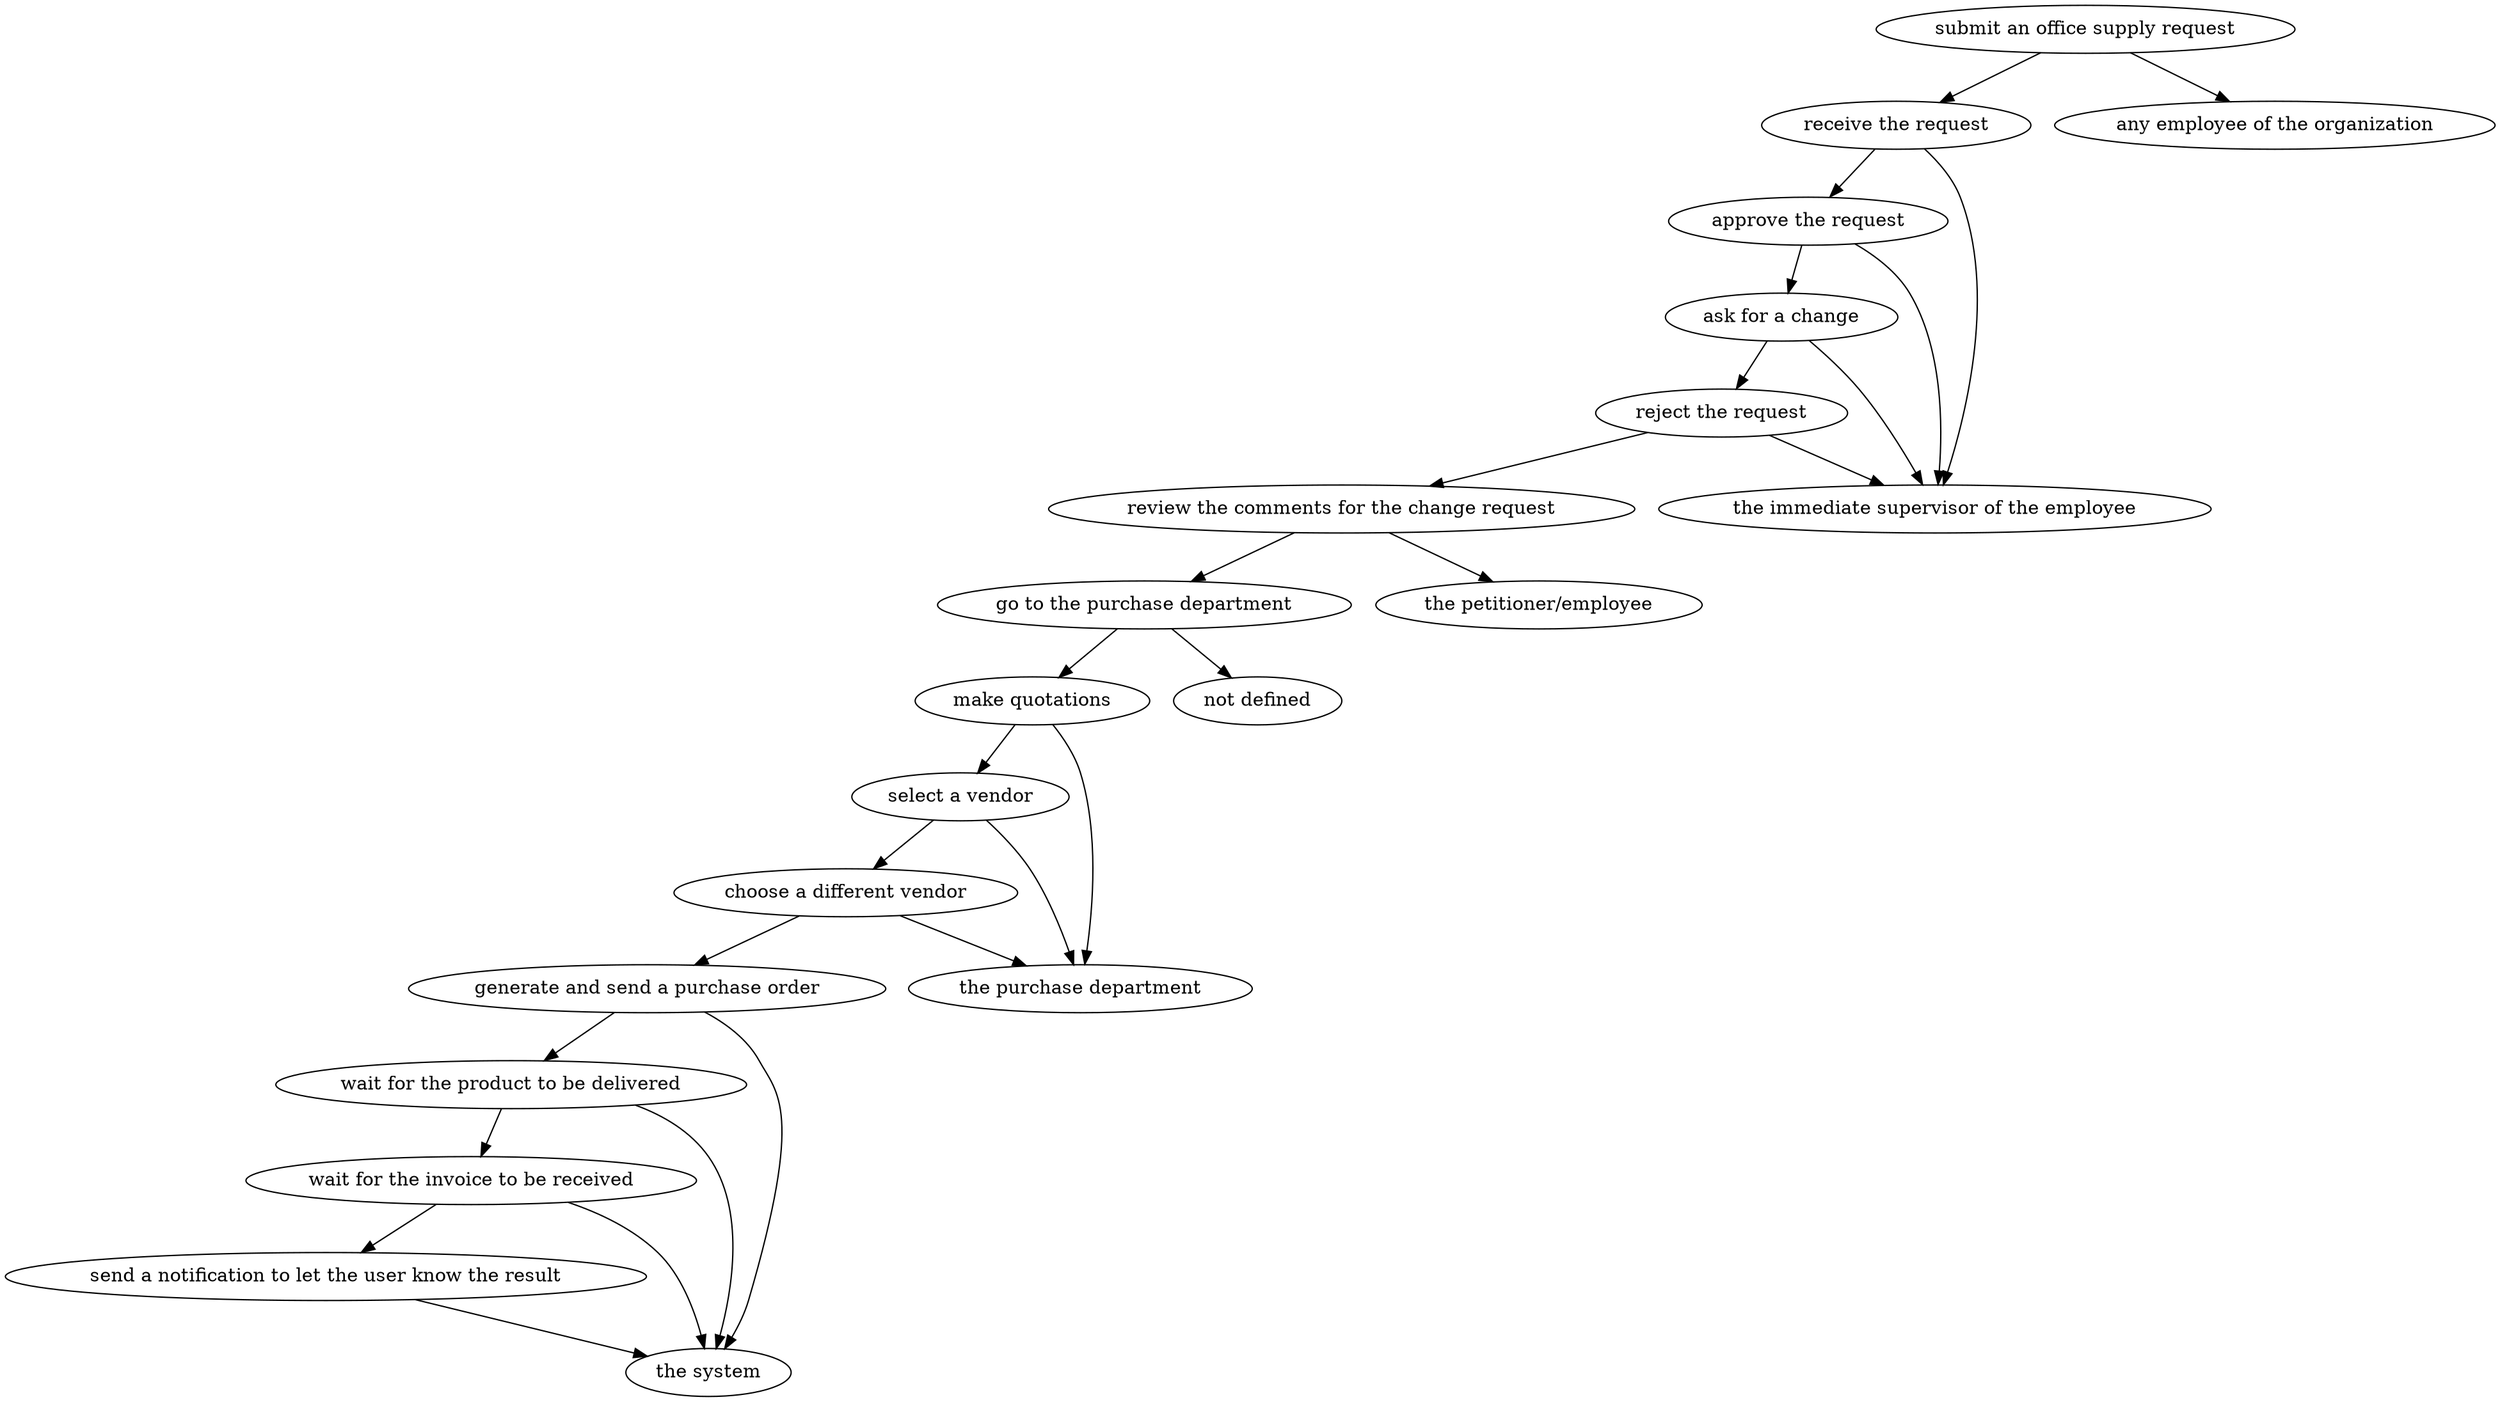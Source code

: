 strict digraph "doc-5.3" {
	graph [name="doc-5.3"];
	"submit an office supply request"	[attrs="{'type': 'Activity', 'label': 'submit an office supply request'}"];
	"receive the request"	[attrs="{'type': 'Activity', 'label': 'receive the request'}"];
	"submit an office supply request" -> "receive the request"	[attrs="{'type': 'flow', 'label': 'flow'}"];
	"any employee of the organization"	[attrs="{'type': 'Actor', 'label': 'any employee of the organization'}"];
	"submit an office supply request" -> "any employee of the organization"	[attrs="{'type': 'actor performer', 'label': 'actor performer'}"];
	"approve the request"	[attrs="{'type': 'Activity', 'label': 'approve the request'}"];
	"receive the request" -> "approve the request"	[attrs="{'type': 'flow', 'label': 'flow'}"];
	"the immediate supervisor of the employee"	[attrs="{'type': 'Actor', 'label': 'the immediate supervisor of the employee'}"];
	"receive the request" -> "the immediate supervisor of the employee"	[attrs="{'type': 'actor performer', 'label': 'actor performer'}"];
	"ask for a change"	[attrs="{'type': 'Activity', 'label': 'ask for a change'}"];
	"approve the request" -> "ask for a change"	[attrs="{'type': 'flow', 'label': 'flow'}"];
	"approve the request" -> "the immediate supervisor of the employee"	[attrs="{'type': 'actor performer', 'label': 'actor performer'}"];
	"reject the request"	[attrs="{'type': 'Activity', 'label': 'reject the request'}"];
	"ask for a change" -> "reject the request"	[attrs="{'type': 'flow', 'label': 'flow'}"];
	"ask for a change" -> "the immediate supervisor of the employee"	[attrs="{'type': 'actor performer', 'label': 'actor performer'}"];
	"review the comments for the change request"	[attrs="{'type': 'Activity', 'label': 'review the comments for the change request'}"];
	"reject the request" -> "review the comments for the change request"	[attrs="{'type': 'flow', 'label': 'flow'}"];
	"reject the request" -> "the immediate supervisor of the employee"	[attrs="{'type': 'actor performer', 'label': 'actor performer'}"];
	"go to the purchase department"	[attrs="{'type': 'Activity', 'label': 'go to the purchase department'}"];
	"review the comments for the change request" -> "go to the purchase department"	[attrs="{'type': 'flow', 'label': 'flow'}"];
	"the petitioner/employee"	[attrs="{'type': 'Actor', 'label': 'the petitioner/employee'}"];
	"review the comments for the change request" -> "the petitioner/employee"	[attrs="{'type': 'actor performer', 'label': 'actor performer'}"];
	"make quotations"	[attrs="{'type': 'Activity', 'label': 'make quotations'}"];
	"go to the purchase department" -> "make quotations"	[attrs="{'type': 'flow', 'label': 'flow'}"];
	"not defined"	[attrs="{'type': 'Actor', 'label': 'not defined'}"];
	"go to the purchase department" -> "not defined"	[attrs="{'type': 'actor performer', 'label': 'actor performer'}"];
	"select a vendor"	[attrs="{'type': 'Activity', 'label': 'select a vendor'}"];
	"make quotations" -> "select a vendor"	[attrs="{'type': 'flow', 'label': 'flow'}"];
	"the purchase department"	[attrs="{'type': 'Actor', 'label': 'the purchase department'}"];
	"make quotations" -> "the purchase department"	[attrs="{'type': 'actor performer', 'label': 'actor performer'}"];
	"choose a different vendor"	[attrs="{'type': 'Activity', 'label': 'choose a different vendor'}"];
	"select a vendor" -> "choose a different vendor"	[attrs="{'type': 'flow', 'label': 'flow'}"];
	"select a vendor" -> "the purchase department"	[attrs="{'type': 'actor performer', 'label': 'actor performer'}"];
	"generate and send a purchase order"	[attrs="{'type': 'Activity', 'label': 'generate and send a purchase order'}"];
	"choose a different vendor" -> "generate and send a purchase order"	[attrs="{'type': 'flow', 'label': 'flow'}"];
	"choose a different vendor" -> "the purchase department"	[attrs="{'type': 'actor performer', 'label': 'actor performer'}"];
	"wait for the product to be delivered"	[attrs="{'type': 'Activity', 'label': 'wait for the product to be delivered'}"];
	"generate and send a purchase order" -> "wait for the product to be delivered"	[attrs="{'type': 'flow', 'label': 'flow'}"];
	"the system"	[attrs="{'type': 'Actor', 'label': 'the system'}"];
	"generate and send a purchase order" -> "the system"	[attrs="{'type': 'actor performer', 'label': 'actor performer'}"];
	"wait for the invoice to be received"	[attrs="{'type': 'Activity', 'label': 'wait for the invoice to be received'}"];
	"wait for the product to be delivered" -> "wait for the invoice to be received"	[attrs="{'type': 'flow', 'label': 'flow'}"];
	"wait for the product to be delivered" -> "the system"	[attrs="{'type': 'actor performer', 'label': 'actor performer'}"];
	"send a notification to let the user know the result"	[attrs="{'type': 'Activity', 'label': 'send a notification to let the user know the result'}"];
	"wait for the invoice to be received" -> "send a notification to let the user know the result"	[attrs="{'type': 'flow', 'label': 'flow'}"];
	"wait for the invoice to be received" -> "the system"	[attrs="{'type': 'actor performer', 'label': 'actor performer'}"];
	"send a notification to let the user know the result" -> "the system"	[attrs="{'type': 'actor performer', 'label': 'actor performer'}"];
}

